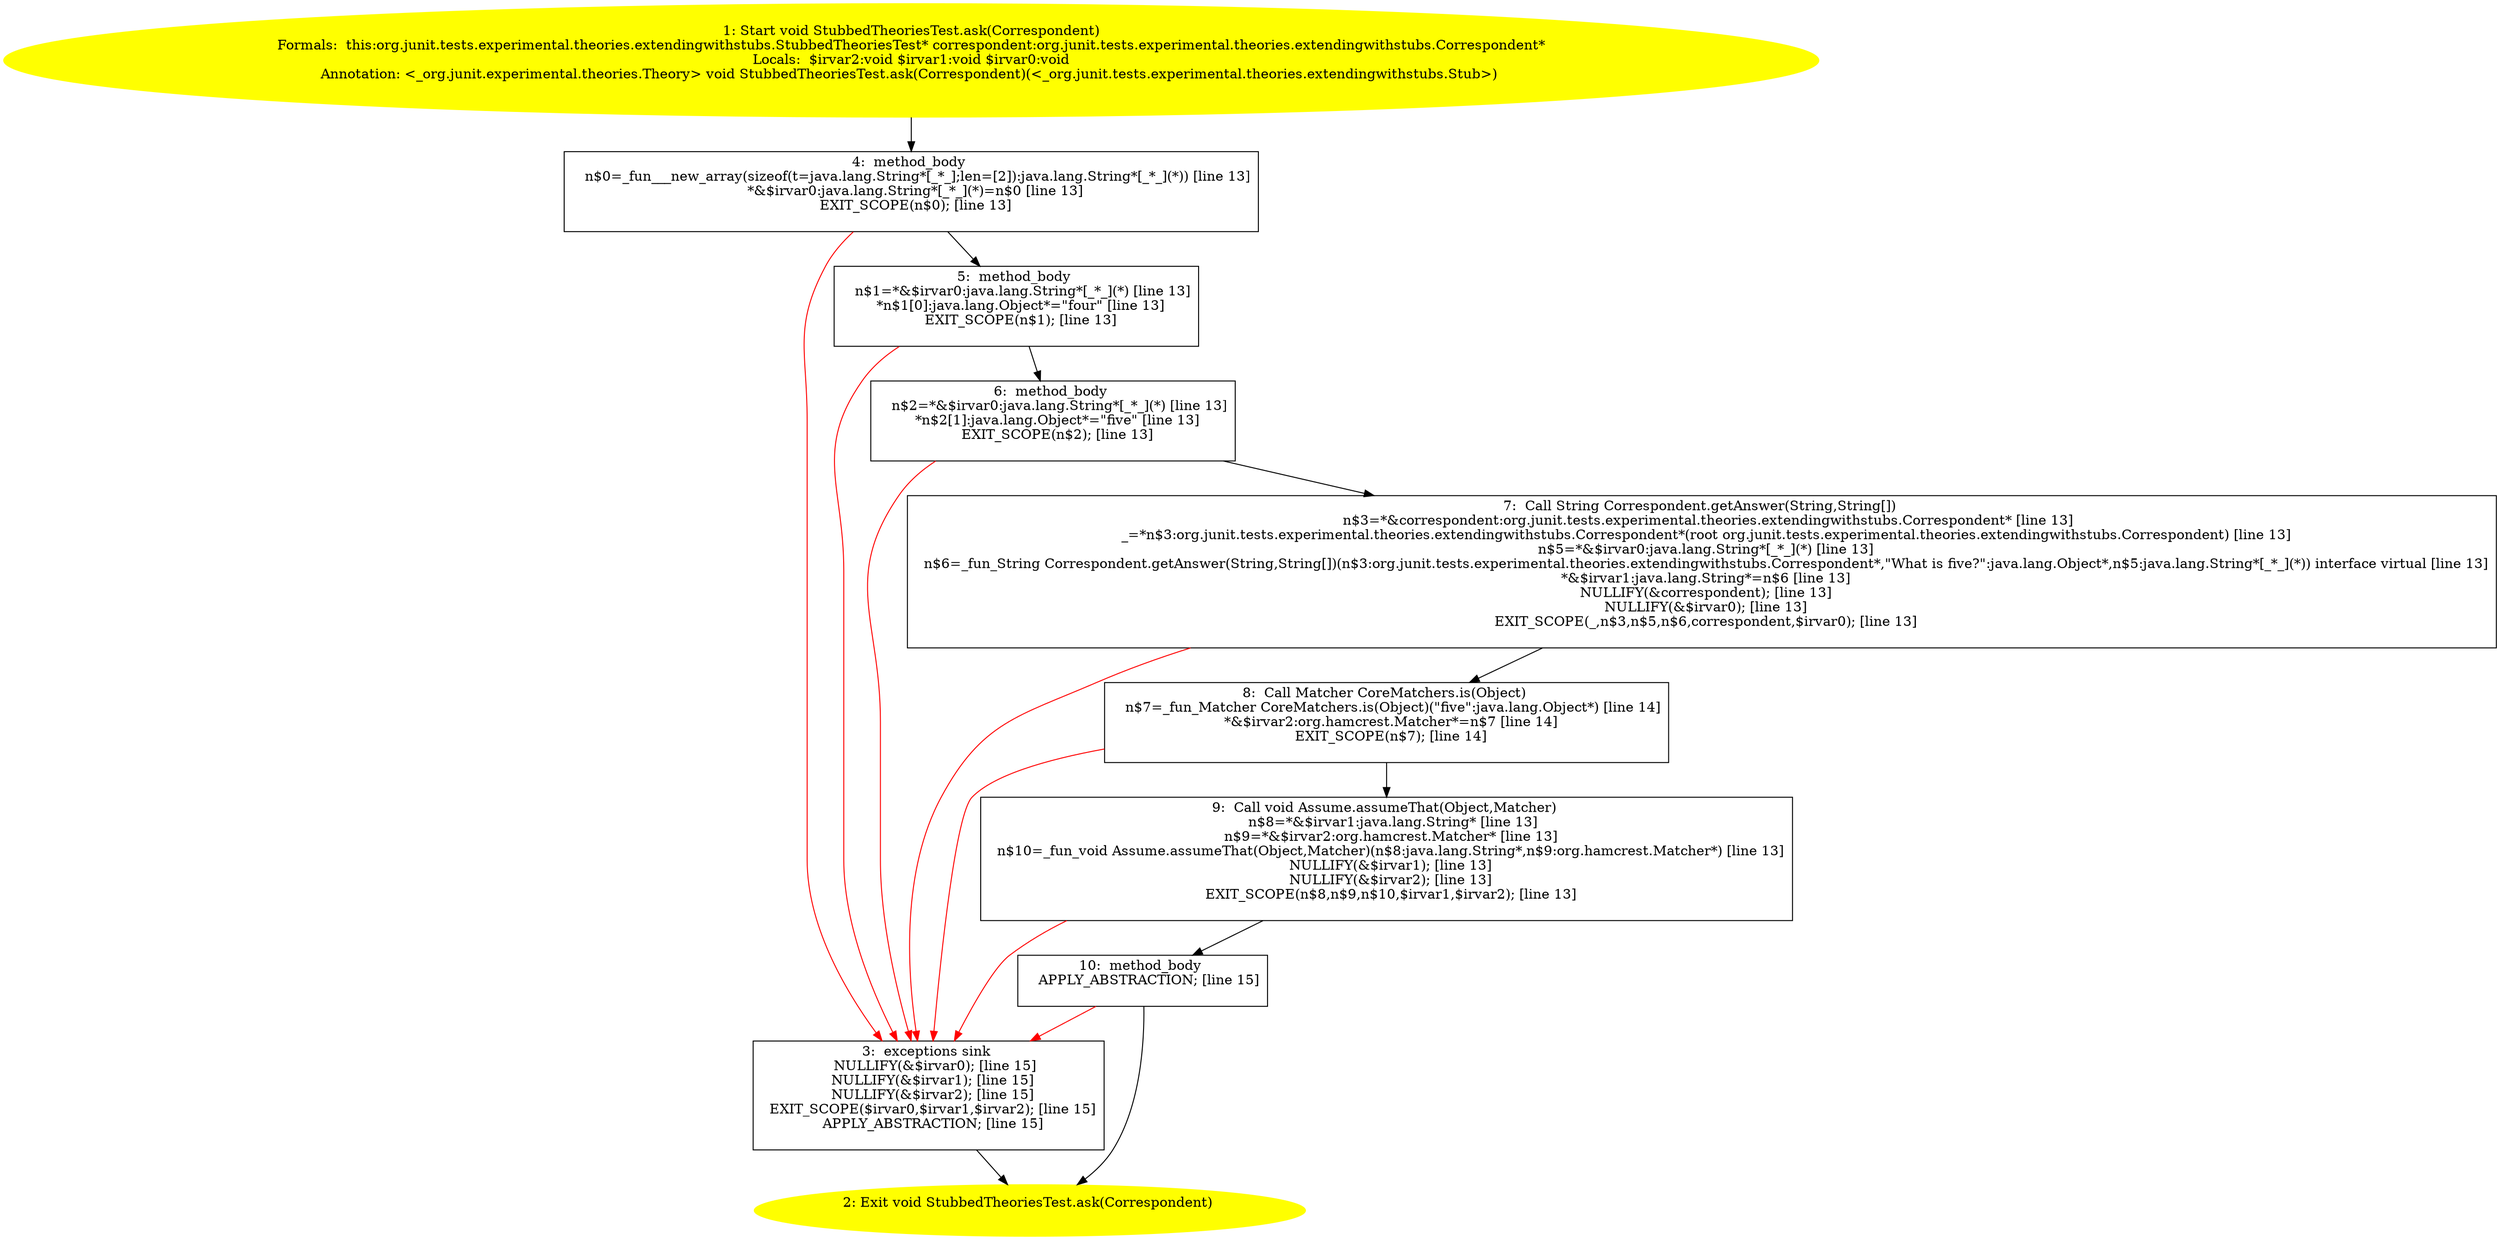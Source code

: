 /* @generated */
digraph cfg {
"org.junit.tests.experimental.theories.extendingwithstubs.StubbedTheoriesTest.ask(org.junit.tests.exp.c171c7aabbf35ad46a850777b2df2db0_1" [label="1: Start void StubbedTheoriesTest.ask(Correspondent)\nFormals:  this:org.junit.tests.experimental.theories.extendingwithstubs.StubbedTheoriesTest* correspondent:org.junit.tests.experimental.theories.extendingwithstubs.Correspondent*\nLocals:  $irvar2:void $irvar1:void $irvar0:void\nAnnotation: <_org.junit.experimental.theories.Theory> void StubbedTheoriesTest.ask(Correspondent)(<_org.junit.tests.experimental.theories.extendingwithstubs.Stub>) \n  " color=yellow style=filled]
	

	 "org.junit.tests.experimental.theories.extendingwithstubs.StubbedTheoriesTest.ask(org.junit.tests.exp.c171c7aabbf35ad46a850777b2df2db0_1" -> "org.junit.tests.experimental.theories.extendingwithstubs.StubbedTheoriesTest.ask(org.junit.tests.exp.c171c7aabbf35ad46a850777b2df2db0_4" ;
"org.junit.tests.experimental.theories.extendingwithstubs.StubbedTheoriesTest.ask(org.junit.tests.exp.c171c7aabbf35ad46a850777b2df2db0_2" [label="2: Exit void StubbedTheoriesTest.ask(Correspondent) \n  " color=yellow style=filled]
	

"org.junit.tests.experimental.theories.extendingwithstubs.StubbedTheoriesTest.ask(org.junit.tests.exp.c171c7aabbf35ad46a850777b2df2db0_3" [label="3:  exceptions sink \n   NULLIFY(&$irvar0); [line 15]\n  NULLIFY(&$irvar1); [line 15]\n  NULLIFY(&$irvar2); [line 15]\n  EXIT_SCOPE($irvar0,$irvar1,$irvar2); [line 15]\n  APPLY_ABSTRACTION; [line 15]\n " shape="box"]
	

	 "org.junit.tests.experimental.theories.extendingwithstubs.StubbedTheoriesTest.ask(org.junit.tests.exp.c171c7aabbf35ad46a850777b2df2db0_3" -> "org.junit.tests.experimental.theories.extendingwithstubs.StubbedTheoriesTest.ask(org.junit.tests.exp.c171c7aabbf35ad46a850777b2df2db0_2" ;
"org.junit.tests.experimental.theories.extendingwithstubs.StubbedTheoriesTest.ask(org.junit.tests.exp.c171c7aabbf35ad46a850777b2df2db0_4" [label="4:  method_body \n   n$0=_fun___new_array(sizeof(t=java.lang.String*[_*_];len=[2]):java.lang.String*[_*_](*)) [line 13]\n  *&$irvar0:java.lang.String*[_*_](*)=n$0 [line 13]\n  EXIT_SCOPE(n$0); [line 13]\n " shape="box"]
	

	 "org.junit.tests.experimental.theories.extendingwithstubs.StubbedTheoriesTest.ask(org.junit.tests.exp.c171c7aabbf35ad46a850777b2df2db0_4" -> "org.junit.tests.experimental.theories.extendingwithstubs.StubbedTheoriesTest.ask(org.junit.tests.exp.c171c7aabbf35ad46a850777b2df2db0_5" ;
	 "org.junit.tests.experimental.theories.extendingwithstubs.StubbedTheoriesTest.ask(org.junit.tests.exp.c171c7aabbf35ad46a850777b2df2db0_4" -> "org.junit.tests.experimental.theories.extendingwithstubs.StubbedTheoriesTest.ask(org.junit.tests.exp.c171c7aabbf35ad46a850777b2df2db0_3" [color="red" ];
"org.junit.tests.experimental.theories.extendingwithstubs.StubbedTheoriesTest.ask(org.junit.tests.exp.c171c7aabbf35ad46a850777b2df2db0_5" [label="5:  method_body \n   n$1=*&$irvar0:java.lang.String*[_*_](*) [line 13]\n  *n$1[0]:java.lang.Object*=\"four\" [line 13]\n  EXIT_SCOPE(n$1); [line 13]\n " shape="box"]
	

	 "org.junit.tests.experimental.theories.extendingwithstubs.StubbedTheoriesTest.ask(org.junit.tests.exp.c171c7aabbf35ad46a850777b2df2db0_5" -> "org.junit.tests.experimental.theories.extendingwithstubs.StubbedTheoriesTest.ask(org.junit.tests.exp.c171c7aabbf35ad46a850777b2df2db0_6" ;
	 "org.junit.tests.experimental.theories.extendingwithstubs.StubbedTheoriesTest.ask(org.junit.tests.exp.c171c7aabbf35ad46a850777b2df2db0_5" -> "org.junit.tests.experimental.theories.extendingwithstubs.StubbedTheoriesTest.ask(org.junit.tests.exp.c171c7aabbf35ad46a850777b2df2db0_3" [color="red" ];
"org.junit.tests.experimental.theories.extendingwithstubs.StubbedTheoriesTest.ask(org.junit.tests.exp.c171c7aabbf35ad46a850777b2df2db0_6" [label="6:  method_body \n   n$2=*&$irvar0:java.lang.String*[_*_](*) [line 13]\n  *n$2[1]:java.lang.Object*=\"five\" [line 13]\n  EXIT_SCOPE(n$2); [line 13]\n " shape="box"]
	

	 "org.junit.tests.experimental.theories.extendingwithstubs.StubbedTheoriesTest.ask(org.junit.tests.exp.c171c7aabbf35ad46a850777b2df2db0_6" -> "org.junit.tests.experimental.theories.extendingwithstubs.StubbedTheoriesTest.ask(org.junit.tests.exp.c171c7aabbf35ad46a850777b2df2db0_7" ;
	 "org.junit.tests.experimental.theories.extendingwithstubs.StubbedTheoriesTest.ask(org.junit.tests.exp.c171c7aabbf35ad46a850777b2df2db0_6" -> "org.junit.tests.experimental.theories.extendingwithstubs.StubbedTheoriesTest.ask(org.junit.tests.exp.c171c7aabbf35ad46a850777b2df2db0_3" [color="red" ];
"org.junit.tests.experimental.theories.extendingwithstubs.StubbedTheoriesTest.ask(org.junit.tests.exp.c171c7aabbf35ad46a850777b2df2db0_7" [label="7:  Call String Correspondent.getAnswer(String,String[]) \n   n$3=*&correspondent:org.junit.tests.experimental.theories.extendingwithstubs.Correspondent* [line 13]\n  _=*n$3:org.junit.tests.experimental.theories.extendingwithstubs.Correspondent*(root org.junit.tests.experimental.theories.extendingwithstubs.Correspondent) [line 13]\n  n$5=*&$irvar0:java.lang.String*[_*_](*) [line 13]\n  n$6=_fun_String Correspondent.getAnswer(String,String[])(n$3:org.junit.tests.experimental.theories.extendingwithstubs.Correspondent*,\"What is five?\":java.lang.Object*,n$5:java.lang.String*[_*_](*)) interface virtual [line 13]\n  *&$irvar1:java.lang.String*=n$6 [line 13]\n  NULLIFY(&correspondent); [line 13]\n  NULLIFY(&$irvar0); [line 13]\n  EXIT_SCOPE(_,n$3,n$5,n$6,correspondent,$irvar0); [line 13]\n " shape="box"]
	

	 "org.junit.tests.experimental.theories.extendingwithstubs.StubbedTheoriesTest.ask(org.junit.tests.exp.c171c7aabbf35ad46a850777b2df2db0_7" -> "org.junit.tests.experimental.theories.extendingwithstubs.StubbedTheoriesTest.ask(org.junit.tests.exp.c171c7aabbf35ad46a850777b2df2db0_8" ;
	 "org.junit.tests.experimental.theories.extendingwithstubs.StubbedTheoriesTest.ask(org.junit.tests.exp.c171c7aabbf35ad46a850777b2df2db0_7" -> "org.junit.tests.experimental.theories.extendingwithstubs.StubbedTheoriesTest.ask(org.junit.tests.exp.c171c7aabbf35ad46a850777b2df2db0_3" [color="red" ];
"org.junit.tests.experimental.theories.extendingwithstubs.StubbedTheoriesTest.ask(org.junit.tests.exp.c171c7aabbf35ad46a850777b2df2db0_8" [label="8:  Call Matcher CoreMatchers.is(Object) \n   n$7=_fun_Matcher CoreMatchers.is(Object)(\"five\":java.lang.Object*) [line 14]\n  *&$irvar2:org.hamcrest.Matcher*=n$7 [line 14]\n  EXIT_SCOPE(n$7); [line 14]\n " shape="box"]
	

	 "org.junit.tests.experimental.theories.extendingwithstubs.StubbedTheoriesTest.ask(org.junit.tests.exp.c171c7aabbf35ad46a850777b2df2db0_8" -> "org.junit.tests.experimental.theories.extendingwithstubs.StubbedTheoriesTest.ask(org.junit.tests.exp.c171c7aabbf35ad46a850777b2df2db0_9" ;
	 "org.junit.tests.experimental.theories.extendingwithstubs.StubbedTheoriesTest.ask(org.junit.tests.exp.c171c7aabbf35ad46a850777b2df2db0_8" -> "org.junit.tests.experimental.theories.extendingwithstubs.StubbedTheoriesTest.ask(org.junit.tests.exp.c171c7aabbf35ad46a850777b2df2db0_3" [color="red" ];
"org.junit.tests.experimental.theories.extendingwithstubs.StubbedTheoriesTest.ask(org.junit.tests.exp.c171c7aabbf35ad46a850777b2df2db0_9" [label="9:  Call void Assume.assumeThat(Object,Matcher) \n   n$8=*&$irvar1:java.lang.String* [line 13]\n  n$9=*&$irvar2:org.hamcrest.Matcher* [line 13]\n  n$10=_fun_void Assume.assumeThat(Object,Matcher)(n$8:java.lang.String*,n$9:org.hamcrest.Matcher*) [line 13]\n  NULLIFY(&$irvar1); [line 13]\n  NULLIFY(&$irvar2); [line 13]\n  EXIT_SCOPE(n$8,n$9,n$10,$irvar1,$irvar2); [line 13]\n " shape="box"]
	

	 "org.junit.tests.experimental.theories.extendingwithstubs.StubbedTheoriesTest.ask(org.junit.tests.exp.c171c7aabbf35ad46a850777b2df2db0_9" -> "org.junit.tests.experimental.theories.extendingwithstubs.StubbedTheoriesTest.ask(org.junit.tests.exp.c171c7aabbf35ad46a850777b2df2db0_10" ;
	 "org.junit.tests.experimental.theories.extendingwithstubs.StubbedTheoriesTest.ask(org.junit.tests.exp.c171c7aabbf35ad46a850777b2df2db0_9" -> "org.junit.tests.experimental.theories.extendingwithstubs.StubbedTheoriesTest.ask(org.junit.tests.exp.c171c7aabbf35ad46a850777b2df2db0_3" [color="red" ];
"org.junit.tests.experimental.theories.extendingwithstubs.StubbedTheoriesTest.ask(org.junit.tests.exp.c171c7aabbf35ad46a850777b2df2db0_10" [label="10:  method_body \n   APPLY_ABSTRACTION; [line 15]\n " shape="box"]
	

	 "org.junit.tests.experimental.theories.extendingwithstubs.StubbedTheoriesTest.ask(org.junit.tests.exp.c171c7aabbf35ad46a850777b2df2db0_10" -> "org.junit.tests.experimental.theories.extendingwithstubs.StubbedTheoriesTest.ask(org.junit.tests.exp.c171c7aabbf35ad46a850777b2df2db0_2" ;
	 "org.junit.tests.experimental.theories.extendingwithstubs.StubbedTheoriesTest.ask(org.junit.tests.exp.c171c7aabbf35ad46a850777b2df2db0_10" -> "org.junit.tests.experimental.theories.extendingwithstubs.StubbedTheoriesTest.ask(org.junit.tests.exp.c171c7aabbf35ad46a850777b2df2db0_3" [color="red" ];
}

